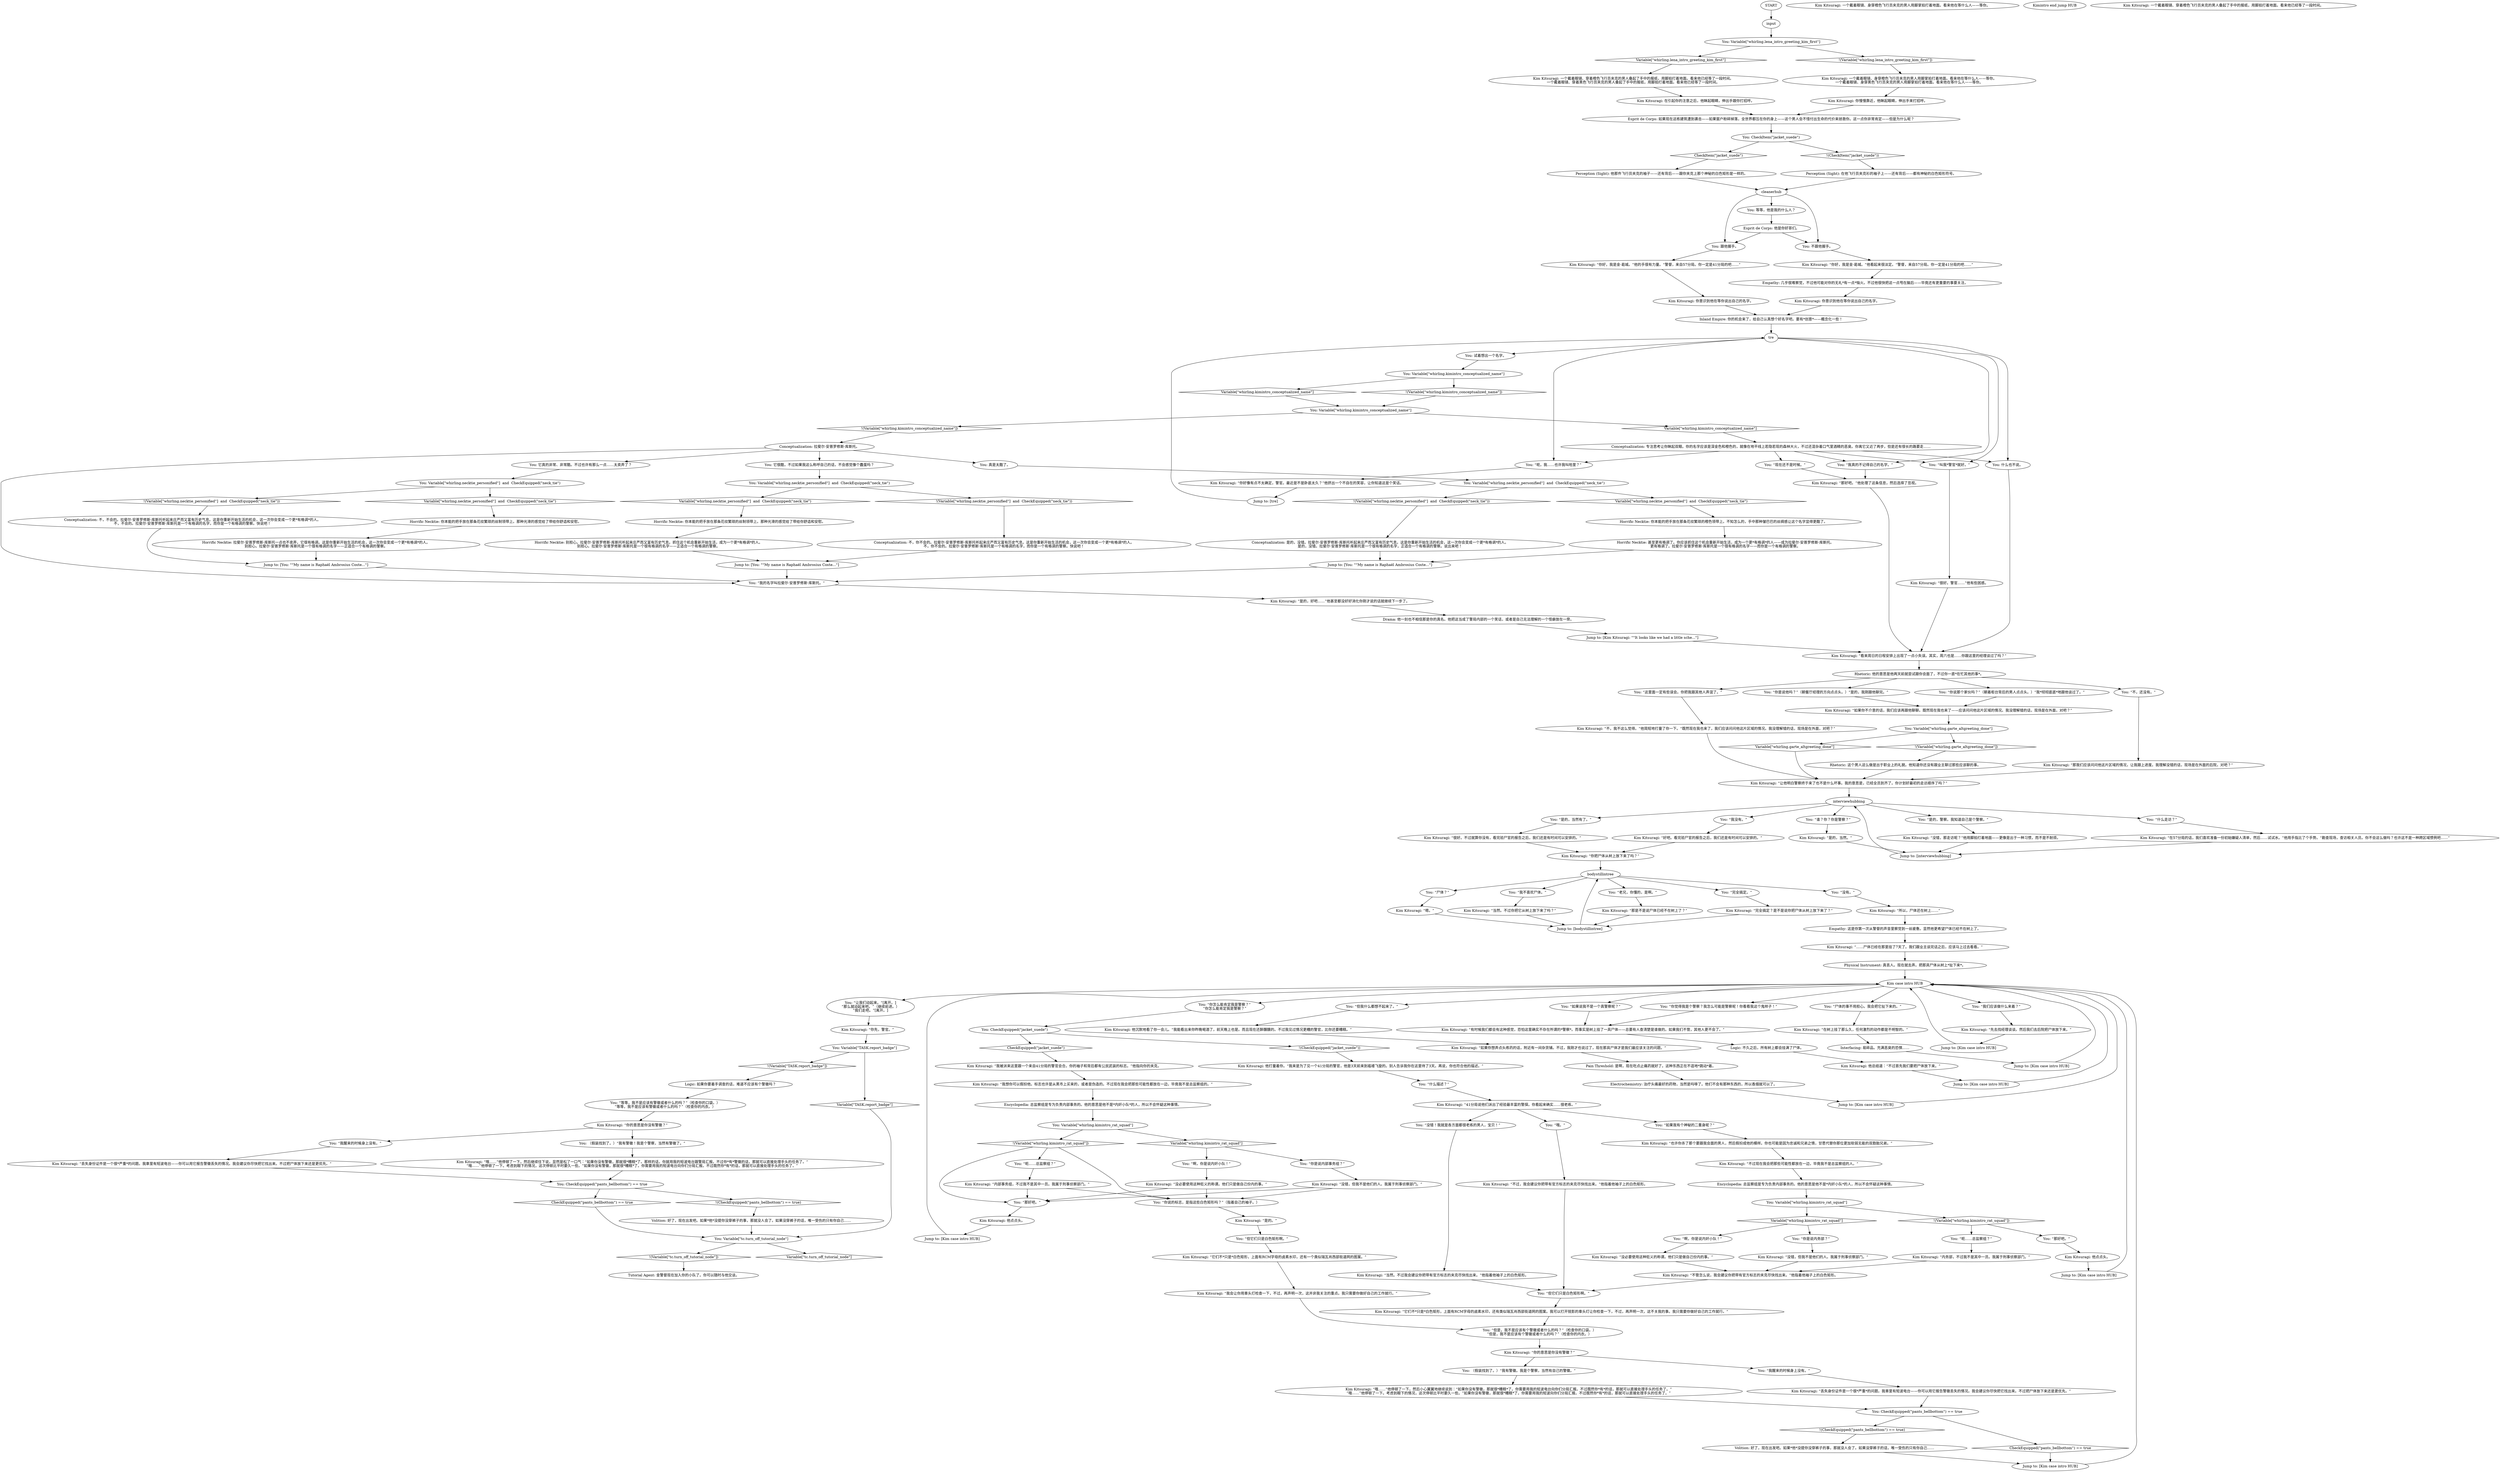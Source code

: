 # WHIRLING / KIM INTRO
# Downstairs ltn Kim Kitsuragi - precinct 57th's finest - is waiting to solve THE HANGED MAN with you as an inter-district co-op. It would appear Precinct 41 sent you to investigate the lynching of a "Whitewater mercenary" in "Martinaise". And that you are indeed a police officer. Kim briefs you on the case and your relationship begins - likely on the wrong foot, but not necessarily.
# ==================================================
digraph G {
	  0 [label="START"];
	  1 [label="input"];
	  2 [label="You: “我醒来的时候身上没有。”"];
	  3 [label="You: 试着想出一个名字。"];
	  4 [label="You: Variable[\"whirling.kimintro_conceptualized_name\"]"];
	  5 [label="Variable[\"whirling.kimintro_conceptualized_name\"]", shape=diamond];
	  6 [label="!(Variable[\"whirling.kimintro_conceptualized_name\"])", shape=diamond];
	  7 [label="Horrific Necktie: 甚至更有格调了。你应该抓住这个机会重新开始生活，成为一个更*有格调*的人——成为拉斐尔·安普罗修斯·库斯托。\n更有格调了。拉斐尔·安普罗修斯·库斯托是一个很有格调的名字——而你是一个有格调的警察。"];
	  8 [label="You: “老兄，你懂的，是啊。”"];
	  9 [label="You: “完全搞定。”"];
	  10 [label="Logic: 不久之后，所有树上都会挂满了尸体。"];
	  11 [label="Kim Kitsuragi: “我想你可以假扮他。标志也许是从黑市上买来的，或者是伪造的。不过现在我会把那些可能性都放在一边，毕竟我不是总监察组的。”"];
	  12 [label="Kim Kitsuragi: “没必要使用这种贬义的称谓。他们只是做自己份内的事。”"];
	  13 [label="You: “呃……总监察组？”"];
	  14 [label="Kim Kitsuragi: 他点点头。"];
	  15 [label="Kim Kitsuragi: 他点点头。"];
	  16 [label="Kim Kitsuragi: 他打量着你。“我来是为了见一个41分局的警官，他是3天前来到褴褛飞旋的。别人告诉我你在这里待了3天。再说，你也符合他的描述。”"];
	  17 [label="You: “你是说内务部？”"];
	  18 [label="You: 它很酷，不过如果我这么称呼自己的话，不会感觉像个蠢蛋吗？"];
	  19 [label="You: Variable[\"whirling.necktie_personified\"]  and  CheckEquipped(\"neck_tie\")"];
	  20 [label="Variable[\"whirling.necktie_personified\"]  and  CheckEquipped(\"neck_tie\")", shape=diamond];
	  21 [label="!(Variable[\"whirling.necktie_personified\"]  and  CheckEquipped(\"neck_tie\"))", shape=diamond];
	  22 [label="Conceptualization: 不，你不会的。拉斐尔·安普罗修斯·库斯托听起来庄严而又富有历史气息。这是你重新开始生活的机会，这一次你会变成一个更*有格调*的人。\n不，你不会的。拉斐尔·安普罗修斯·库斯托是一个有格调的名字，而你是一个有格调的警察。快说吧！"];
	  23 [label="Kim Kitsuragi: “不管怎么说，我会建议你把带有官方标志的夹克尽快找出来。”他指着他袖子上的白色矩形。"];
	  24 [label="You: Variable[\"whirling.kimintro_conceptualized_name\"]"];
	  25 [label="Variable[\"whirling.kimintro_conceptualized_name\"]", shape=diamond];
	  26 [label="!(Variable[\"whirling.kimintro_conceptualized_name\"])", shape=diamond];
	  27 [label="Conceptualization: 拉斐尔·安普罗修斯·库斯托。"];
	  28 [label="You: 真是太酷了。"];
	  29 [label="Jump to: [You: \"\"My name is Raphaël Ambrosius Coste...\"]"];
	  30 [label="Jump to: [bodystillintree]"];
	  31 [label="Kim Kitsuragi: “……尸体已经在那里挂了7天了。我们跟业主谈完话之后，应该马上过去看看。”"];
	  32 [label="Kim case intro HUB"];
	  33 [label="You: “你说的标志，是指这些白色矩形吗？”（指着自己的袖子。）"];
	  34 [label="You: “那好吧。”"];
	  35 [label="Kim Kitsuragi: “哦……”他停顿了一下，然后小心翼翼地继续说到：“如果你没有警徽，那就很*糟糕*了。你需要用我的短波电台向你们分局汇报。不过既然你*有*的话，那就可以直接处理手头的任务了。”\n“哦……”他停顿了一下。考虑到眼下的情况，这次停顿比平时要久一些。“如果你没有警徽，那就很*糟糕*了。你需要用我的短波向你们分局汇报。不过既然你*有*的话，那就可以直接处理手头的任务了。”"];
	  36 [label="You: CheckEquipped(\"pants_bellbottom\") == true"];
	  37 [label="CheckEquipped(\"pants_bellbottom\") == true", shape=diamond];
	  38 [label="!(CheckEquipped(\"pants_bellbottom\") == true)", shape=diamond];
	  39 [label="Jump to: [Kim case intro HUB]"];
	  40 [label="You: “啊，你是说内奸小队！”"];
	  41 [label="Kim Kitsuragi: 一个戴着眼镜、身穿橙色飞行员夹克的男人用脚掌拍打着地面。看来他在等什么人——等你。"];
	  42 [label="Kim Kitsuragi: “你好，我是金·曷城。”他的手很有力量。“警督，来自57分局。你一定是41分局的吧……”"];
	  43 [label="You: “尸体的事不用担心。我会把它扯下来的。”"];
	  44 [label="Pain Threshold: 是啊，现在吃点止痛药就好了。这种东西正在不适地*跳动*着。"];
	  45 [label="You: 跟他握手。"];
	  46 [label="You: Variable[\"whirling.necktie_personified\"]  and  CheckEquipped(\"neck_tie\")"];
	  47 [label="Variable[\"whirling.necktie_personified\"]  and  CheckEquipped(\"neck_tie\")", shape=diamond];
	  48 [label="!(Variable[\"whirling.necktie_personified\"]  and  CheckEquipped(\"neck_tie\"))", shape=diamond];
	  49 [label="Rhetoric: 他的意思是他两天前就尝试跟你会面了，不过你一直*在忙其他的事*。"];
	  50 [label="bodystillintree"];
	  51 [label="You: “我们应该做什么来着？”"];
	  52 [label="Jump to: [Kim case intro HUB]"];
	  53 [label="You: “让我们动起来。”[离开。]\n“那么就动起来吧。”（继续前进。）\n“我们走吧。”[离开。]"];
	  54 [label="You: Variable[\"whirling.kimintro_rat_squad\"]"];
	  55 [label="Variable[\"whirling.kimintro_rat_squad\"]", shape=diamond];
	  56 [label="!(Variable[\"whirling.kimintro_rat_squad\"])", shape=diamond];
	  57 [label="You: CheckItem(\"jacket_suede\")"];
	  58 [label="CheckItem(\"jacket_suede\")", shape=diamond];
	  59 [label="!(CheckItem(\"jacket_suede\"))", shape=diamond];
	  60 [label="You: Variable[\"TASK.report_badge\"]"];
	  61 [label="Variable[\"TASK.report_badge\"]", shape=diamond];
	  62 [label="!(Variable[\"TASK.report_badge\"])", shape=diamond];
	  63 [label="You: “这里面一定有些误会。你把我跟其他人弄混了。”"];
	  64 [label="Kim Kitsuragi: “好吧。看完验尸官的报告之后，我们还是有时间可以安排的。”"];
	  65 [label="Kim Kitsuragi: “有时候我们都会有这种感觉，恐怕这里确实不存在所谓的*警察*。而事实是树上挂了一具尸体——总要有人查清楚是谁做的。如果我们不管，其他人更不会了。”"];
	  66 [label="You: “啊，你是说内奸小队！”"];
	  67 [label="Kim Kitsuragi: “是的。”"];
	  68 [label="Jump to: [Kim case intro HUB]"];
	  69 [label="Kim Kitsuragi: “你把尸体从树上放下来了吗？”"];
	  70 [label="You: Variable[\"tc.turn_off_tutorial_node\"]"];
	  71 [label="Variable[\"tc.turn_off_tutorial_node\"]", shape=diamond];
	  72 [label="!(Variable[\"tc.turn_off_tutorial_node\"])", shape=diamond];
	  73 [label="Kim Kitsuragi: 你意识到他在等你说出自己的名字。"];
	  74 [label="Perception (Sight): 他那件飞行员夹克的袖子——还有背后——跟你夹克上那个神秘的白色矩形是一样的。"];
	  75 [label="You: “是的，当然有了。”"];
	  76 [label="You: “你是说内部事务组？”"];
	  77 [label="Kim Kitsuragi: “没错，但我不是他们的人。我属于刑事侦察部门。”"];
	  78 [label="You: CheckEquipped(\"jacket_suede\")"];
	  79 [label="CheckEquipped(\"jacket_suede\")", shape=diamond];
	  80 [label="!(CheckEquipped(\"jacket_suede\"))", shape=diamond];
	  81 [label="You: Variable[\"whirling.kimintro_rat_squad\"]"];
	  82 [label="Variable[\"whirling.kimintro_rat_squad\"]", shape=diamond];
	  83 [label="!(Variable[\"whirling.kimintro_rat_squad\"])", shape=diamond];
	  84 [label="Kim Kitsuragi: “没错，但我不是他们的人。我属于刑事侦察部门。”"];
	  85 [label="You: （假装找到了。）“我有警徽！我是个警察，当然有警徽了。”"];
	  86 [label="Kim Kitsuragi: “在树上挂了那么久，任何激烈的动作都是不明智的。”"];
	  87 [label="You: 不跟他握手。"];
	  88 [label="Horrific Necktie: 拉斐尔·安普罗修斯·库斯托一点也不卖弄，它很有格调。这是你重新开始生活的机会，这一次你会变成一个更*有格调*的人。\n别担心。拉斐尔·安普罗修斯·库斯托是一个很有格调的名字——正适合一个有格调的警察。"];
	  89 [label="Kim Kitsuragi: “是的，好吧……”他甚至都没好好消化你刚才说的话就继续下一步了。"];
	  90 [label="You: “你是说他吗？”（朝餐厅经理的方向点点头。）“是的，我刚跟他聊完。”"];
	  91 [label="You: “尸体？”"];
	  92 [label="Kim Kitsuragi: “所以，尸体还在树上……”"];
	  93 [label="Volition: 好了，现在出发吧。如果*他*没提你没穿裤子的事，那就没人会了。如果没穿裤子的话，唯一受伤的只有你自己……"];
	  94 [label="Volition: 好了，现在出发吧。如果*他*没提你没穿裤子的事，那就没人会了。如果没穿裤子的话，唯一受伤的只有你自己……"];
	  95 [label="Interfacing: 易碎品。充满恶臭的恐惧……"];
	  96 [label="Jump to: [You: \"\"My name is Raphaël Ambrosius Coste...\"]"];
	  97 [label="Kim Kitsuragi: “嗯。”"];
	  98 [label="You: “我不喜欢尸体。”"];
	  99 [label="Kim Kitsuragi: “内部事务组，不过我不是其中一员。我属于刑事侦察部门。”"];
	  100 [label="You: CheckEquipped(\"pants_bellbottom\") == true"];
	  101 [label="CheckEquipped(\"pants_bellbottom\") == true", shape=diamond];
	  102 [label="!(CheckEquipped(\"pants_bellbottom\") == true)", shape=diamond];
	  103 [label="You: “没错！我就是各方面都很老练的男人，宝贝！”"];
	  104 [label="You: “如果我有个神秘的二重身呢？”"];
	  105 [label="Kim Kitsuragi: “也许你杀了那个要跟我会面的男人，然后假扮成他的模样。你也可能是因为忠诚和兄弟之情，甘愿代替你那位更加软弱无能的双胞胎兄弟。”"];
	  106 [label="Drama: 他一刻也不相信那是你的真名。他把这当成了警局内部的一个笑话，或者是自己无法理解的一个怪癖放在一旁。"];
	  107 [label="Kim Kitsuragi: “不，我不这么觉得。”他简短地打量了你一下。“既然现在我也来了，我们应该问问他这片区域的情况。我没理解错的话，现场是在外面，对吧？”"];
	  108 [label="Kim Kitsuragi: “让他明白警察终于来了也不是什么坏事。我的意思是，已经全员到齐了。你计划好最初的走访顺序了吗？”"];
	  109 [label="You: “我没有。”"];
	  110 [label="Kim Kitsuragi: 他沉默地看了你一会儿。“我能看出来你昨晚喝酒了，前天晚上也是。而且现在还醉醺醺的。不过我见过情况更糟的警官，比你还要糟糕。”"];
	  111 [label="Kim Kitsuragi: “当然。不过你把它从树上放下来了吗？”"];
	  112 [label="Jump to: [tre]"];
	  113 [label="Kim Kitsuragi: “它们不*只是*白色矩形，上面有RCM字母的卤素水印，还有类似瑞瓦肖西部街道网的图案。我可以打开锐影的車头灯让你检查一下，不过，再声明一次，这不关我的事。我只需要你做好自己的工作就行。”"];
	  114 [label="tre"];
	  115 [label="You: “我的名字叫拉斐尔·安普罗修斯·库斯托。”"];
	  116 [label="Horrific Necktie: 你本能的把手放在那条花纹繁琐的丝制领带上。那种光滑的感觉给了带给你舒适和安慰。"];
	  117 [label="Conceptualization: 不，不会的。拉斐尔·安普罗修斯·库斯托听起来庄严而又富有历史气息。这是你重新开始生活的机会，这一次你会变成一个更*有格调*的人。\n不，不会的。拉斐尔·安普罗修斯·库斯托是一个有格调的名字，而你是一个有格调的警察。快说吧！"];
	  118 [label="Kim Kitsuragi: “你好像有点不太确定，警官。最近是不是卧底太久？”他挤出一个不自在的笑容，让你知道这是个笑话。"];
	  119 [label="interviewhubbing"];
	  120 [label="You: “是的，警察。我知道自己是个警察。”"];
	  121 [label="You: “但我什么都想不起来了。”"];
	  122 [label="Kimintro end jump HUB"];
	  123 [label="Kim Kitsuragi: “不过，我会建议你把带有官方标志的夹克尽快找出来。”他指着他袖子上的白色矩形。"];
	  124 [label="Kim Kitsuragi: 一个戴着眼镜、身穿橙色飞行员夹克的男人用脚掌拍打着地面。看来他在等什么人——等你。\n一个戴着眼镜、身穿黑色飞行员夹克的男人用脚掌拍打着地面。看来他在等什么人——等你。"];
	  125 [label="You: “叫我*警官*就好。”"];
	  126 [label="You: 它真的非常、非常酷。不过也许有那么一点……太卖弄了？"];
	  127 [label="Horrific Necktie: 你本能的把手放在那条花纹繁琐的丝制领带上。那种光滑的感觉给了带给你舒适和安慰。"];
	  128 [label="Kim Kitsuragi: “那好吧。”他处理了这条信息，然后选择了忽视。"];
	  129 [label="Kim Kitsuragi: “我被派来这里跟一个来自41分局的警官会合。你的袖子和背后都有公民武装的标志。”他指向你的夹克。"];
	  130 [label="Kim Kitsuragi: 一个戴着眼镜、穿着橙色飞行员夹克的男人叠起了手中的报纸，用脚拍打着地面。看来他已经等了一段时间。"];
	  131 [label="You: “呃……总监察组？”"];
	  132 [label="You: “等等，我不是应该有警徽或者什么的吗？”（检查你的口袋。）\n“等等，我不是应该有警徽或者什么的吗？”（检查你的内衣。）"];
	  133 [label="Jump to: [You: \"\"My name is Raphaël Ambrosius Coste...\"]"];
	  134 [label="Kim Kitsuragi: “很好。警官……”他有些困惑。"];
	  135 [label="Kim Kitsuragi: 你意识到他在等你说出自己的名字。"];
	  136 [label="Kim Kitsuragi: “看来周日的日程安排上出现了一点小失误。其实，周六也是……你跟这里的经理谈过了吗？”"];
	  137 [label="Kim Kitsuragi: “很好。不过就算你没有，看完验尸官的报告之后，我们还是有时间可以安排的。”"];
	  138 [label="You: “但是，我不是应该有个警徽或者什么的吗？”（检查你的口袋。）\n“但是，我不是应该有个警徽或者什么的吗？”（检查你的内衣。）"];
	  139 [label="Encyclopedia: 总监察组是专为负责内部事务的。他的意思是他不是*内奸小队*的人，所以不会怀疑这种事情。"];
	  140 [label="Kim Kitsuragi: “没必要使用这种贬义的称谓。他们只是做自己份内的事。”"];
	  141 [label="You: “我真的不记得自己的名字。”"];
	  142 [label="Kim Kitsuragi: 你慢慢靠近，他眯起眼睛，伸出手来打招呼。"];
	  143 [label="Jump to: [Kim Kitsuragi: \"\"It looks like we had a little sche...\"]"];
	  144 [label="Kim Kitsuragi: “那我们应该问问他这片区域的情况，让我跟上进度。我理解没错的话，现场是在外面的后院，对吧？”"];
	  145 [label="Kim Kitsuragi: “是的，当然。”"];
	  146 [label="Kim Kitsuragi: “你的意思是你没有警徽？”"];
	  147 [label="Jump to: [Kim case intro HUB]"];
	  148 [label="Jump to: [Kim case intro HUB]"];
	  149 [label="You: （假装找到了。）“我有警徽。我是个警察，当然有自己的警徽。”"];
	  150 [label="You: “什么描述？”"];
	  151 [label="Kim Kitsuragi: “内务部，不过我不是其中一员。我属于刑事侦察部门。”"];
	  152 [label="Kim Kitsuragi: 一个戴着眼镜、穿着橙色飞行员夹克的男人叠起了手中的报纸，用脚拍打着地面。看来他已经等了一段时间。\n一个戴着眼镜、穿着黑色飞行员夹克的男人叠起了手中的报纸，用脚拍打着地面。看来他已经等了一段时间。"];
	  153 [label="Electrochemistry: 治疗头痛最好的药物，当然是吗啡了。他们不会有那种东西的，所以香烟就可以了。"];
	  154 [label="You: 等等，他是我的什么人？"];
	  155 [label="You: “什么走访？”"];
	  156 [label="Kim Kitsuragi: “在57分局的话，我们喜欢准备一份初始嫌疑人清单，然后……试试水。”他用手指比了个手势。“勘查现场，查访相关人员。你不会这么做吗？也许这不是一种跨区域惯例吧……”"];
	  157 [label="Kim Kitsuragi: “如果你想弄点头疼药的话，附近有一间杂货铺。不过，我刚才也说过了，现在那具尸体才是我们最应该关注的问题。”"];
	  158 [label="Kim Kitsuragi: “它们不*只是*白色矩形，上面有RCM字母的卤素水印，还有一个类似瑞瓦肖西部街道网的图案。”"];
	  159 [label="Kim Kitsuragi: “你先，警官。”"];
	  160 [label="You: “你觉得我是个警察？我怎么可能是警察呢！你看看我这个鬼样子！”"];
	  161 [label="Kim Kitsuragi: 在引起你的注意之后，他眯起眼睛，伸出手跟你打招呼。"];
	  162 [label="Esprit de Corps: 如果现在这栋建筑遭到袭击——如果窗户粉碎掉落，全世界都压在你的身上——这个男人会不惜付出生命的代价来拯救你。这一点你非常肯定——但是为什么呢？"];
	  163 [label="Conceptualization: 专注思考让你眯起双眼。你的名字应该是深金色和橙色的，就像在地平线上若隐若现的森林大火，不过还混杂着口气里酒精的恶臭。你离它又近了两步，但是还有很长的路要走……"];
	  164 [label="Conceptualization: 是的，没错。拉斐尔·安普罗修斯·库斯托听起来庄严而又富有历史气息。这是你重新开始生活的机会，这一次你会变成一个更*有格调*的人。\n是的，没错。拉斐尔·安普罗修斯·库斯托是一个很有格调的名字，正适合一个有格调的警察。说出来吧！"];
	  165 [label="Kim Kitsuragi: “你好，我是金·曷城。”他看起来很淡定。“警督，来自57分局。你一定是41分局的吧……”"];
	  166 [label="You: Variable[\"whirling.garte_altgreeting_done\"]"];
	  167 [label="Variable[\"whirling.garte_altgreeting_done\"]", shape=diamond];
	  168 [label="!(Variable[\"whirling.garte_altgreeting_done\"])", shape=diamond];
	  169 [label="Kim Kitsuragi: “没错，那走访呢？”他用脚拍打着地面——更像是出于一种习惯，而不是不耐烦。"];
	  170 [label="You: “但它们只是白色矩形啊。”"];
	  171 [label="Empathy: 几乎很难察觉，不过他可能对你的无礼*有一点*恼火。不过他很快把这一点甩在脑后——毕竟还有更重要的事要关注。"];
	  172 [label="cleanerhub"];
	  173 [label="You: “但它们只是白色矩形啊。”"];
	  174 [label="You: “呃，我……也许我叫哈里？”"];
	  175 [label="Tutorial Agent: 金警督现在加入你的小队了。你可以随时与他交谈。"];
	  176 [label="Physical Instrument: 真丢人。现在就去弄。把那具尸体从树上*扯下来*。"];
	  177 [label="Horrific Necktie: 你本能的把手放在那条花纹繁琐的橙色领带上。不知怎么的，手中那种皱巴巴的丝绸感让这个名字显得更酷了。"];
	  178 [label="Horrific Necktie: 别担心。拉斐尔·安普罗修斯·库斯托听起来庄严而又富有历史气息。抓住这个机会重新开始生活，成为一个更*有格调*的人。\n别担心。拉斐尔·安普罗修斯·库斯托是一个很有格调的名字——正适合一个有格调的警察。"];
	  179 [label="You: “谁？你？你是警察？”"];
	  180 [label="Kim Kitsuragi: “那是不是说尸体已经不在树上了？”"];
	  181 [label="Empathy: 这是你第一次从警督的声音里察觉到一丝疲惫。显然他更希望尸体已经不在树上了。"];
	  182 [label="Kim Kitsuragi: “完全搞定？是不是说你把尸体从树上放下来了？”"];
	  183 [label="Jump to: [Kim case intro HUB]"];
	  185 [label="Kim Kitsuragi: “当然。不过我会建议你把带有官方标志的夹克尽快找出来。”他指着他袖子上的白色矩形。"];
	  186 [label="Kim Kitsuragi: “丢失身份证件是一个很*严重*的问题。我車里有短波电台——你可以用它报告警徽丢失的情况。我会建议你尽快把它找出来。不过把尸体放下来还是更优先。”"];
	  187 [label="Kim Kitsuragi: “哦……”他停顿了一下，然后继续往下说，显然是松了一口气：“如果你没有警徽，那就很*糟糕*了。那样的话，你就用我的短波电台跟警局汇报。不过你*有*警徽的话，那就可以直接处理手头的任务了。”\n“哦……”他停顿了一下。考虑到眼下的情况，这次停顿比平时要久一些。“如果你没有警徽，那就很*糟糕*了。你需要用我的短波电台向你们分局汇报。不过既然你*有*的话，那就可以直接处理手头的任务了。”"];
	  188 [label="You: “不，还没有。”"];
	  189 [label="You: “没有。”"];
	  190 [label="Jump to: [interviewhubbing]"];
	  191 [label="You: “我醒来的时候身上没有。”"];
	  192 [label="Kim Kitsuragi: “丢失身份证件是一个很*严重*的问题。我車里有短波电台——你可以用它报告警徽丢失的情况。我会建议你尽快把它找出来。不过把尸体放下来还是更优先。”"];
	  193 [label="Kim Kitsuragi: “我会让你用車头灯检查一下，不过，再声明一次，这并非我关注的重点。我只需要你做好自己的工作就行。”"];
	  194 [label="You: “现在还不是时候。”"];
	  195 [label="Kim Kitsuragi: “不过现在我会把那些可能性都放在一边，毕竟我不是总监察组的人。”"];
	  196 [label="You: “你说那个家伙吗？”（朝着柜台背后的男人点点头。）“我*彻彻底底*地跟他谈过了。”"];
	  197 [label="Rhetoric: 这个男人这么做是出于职业上的礼貌。他知道你还没有跟业主聊过那些应该聊的事。"];
	  198 [label="You: “如果说我不是一个真警察呢？”"];
	  199 [label="You: “你怎么能肯定我是警察？”\n“你怎么能肯定我是警察？”"];
	  200 [label="You: 什么也不说。"];
	  201 [label="Perception (Sight): 在他飞行员夹克衫的袖子上——还有背后——都有神秘的白色矩形符号。"];
	  202 [label="Kim Kitsuragi: 他总结道：“不过首先我们要把尸体放下来。”"];
	  203 [label="You: “哦。”"];
	  204 [label="Logic: 如果你要着手调查的话，难道不应该有个警徽吗？"];
	  205 [label="Kim Kitsuragi: “如果你不介意的话，我们应该再跟他聊聊。既然现在我也来了——应该问问他这片区域的情况。我没理解错的话，现场是在外面，对吧？”"];
	  206 [label="Encyclopedia: 总监察组是专为负责内部事务的。他的意思是他不是*内奸小队*的人，所以不会怀疑这种事情。"];
	  207 [label="Kim Kitsuragi: “你的意思是你没有警徽？”"];
	  208 [label="Jump to: [Kim case intro HUB]"];
	  209 [label="Esprit de Corps: 他是你好哥们。"];
	  210 [label="You: Variable[\"whirling.necktie_personified\"]  and  CheckEquipped(\"neck_tie\")"];
	  211 [label="Variable[\"whirling.necktie_personified\"]  and  CheckEquipped(\"neck_tie\")", shape=diamond];
	  212 [label="!(Variable[\"whirling.necktie_personified\"]  and  CheckEquipped(\"neck_tie\"))", shape=diamond];
	  213 [label="Kim Kitsuragi: “先去找经理谈谈。然后我们去后院把尸体放下来。”"];
	  214 [label="You: Variable[\"whirling.lena_intro_greeting_kim_first\"]"];
	  215 [label="Variable[\"whirling.lena_intro_greeting_kim_first\"]", shape=diamond];
	  216 [label="!(Variable[\"whirling.lena_intro_greeting_kim_first\"])", shape=diamond];
	  217 [label="Inland Empire: 你的机会来了，给自己认真想个好名字吧。要有*创意*——概念化一些！"];
	  218 [label="You: “那好吧。”"];
	  219 [label="Kim Kitsuragi: “41分局说他们派出了经验最丰富的警探。你看起来确实……很老练。”"];
	  0 -> 1
	  1 -> 214
	  2 -> 186
	  3 -> 4
	  4 -> 5
	  4 -> 6
	  5 -> 24
	  6 -> 24
	  7 -> 133
	  8 -> 180
	  9 -> 182
	  10 -> 202
	  11 -> 206
	  12 -> 33
	  12 -> 34
	  13 -> 99
	  14 -> 147
	  15 -> 39
	  16 -> 150
	  17 -> 84
	  18 -> 46
	  19 -> 20
	  19 -> 21
	  20 -> 177
	  21 -> 164
	  22 -> 29
	  23 -> 173
	  24 -> 25
	  24 -> 26
	  25 -> 163
	  26 -> 27
	  27 -> 18
	  27 -> 115
	  27 -> 28
	  27 -> 126
	  28 -> 19
	  29 -> 115
	  30 -> 50
	  31 -> 176
	  32 -> 160
	  32 -> 198
	  32 -> 199
	  32 -> 43
	  32 -> 51
	  32 -> 53
	  32 -> 121
	  33 -> 67
	  34 -> 14
	  35 -> 36
	  36 -> 37
	  36 -> 38
	  37 -> 68
	  38 -> 93
	  39 -> 32
	  40 -> 140
	  42 -> 73
	  43 -> 86
	  44 -> 153
	  45 -> 42
	  46 -> 48
	  46 -> 47
	  47 -> 127
	  48 -> 22
	  49 -> 90
	  49 -> 188
	  49 -> 196
	  49 -> 63
	  50 -> 98
	  50 -> 8
	  50 -> 9
	  50 -> 91
	  50 -> 189
	  51 -> 213
	  52 -> 32
	  53 -> 159
	  54 -> 56
	  54 -> 55
	  55 -> 66
	  55 -> 76
	  56 -> 33
	  56 -> 34
	  56 -> 13
	  57 -> 58
	  57 -> 59
	  58 -> 74
	  59 -> 201
	  60 -> 61
	  60 -> 62
	  61 -> 70
	  62 -> 204
	  63 -> 107
	  64 -> 69
	  65 -> 10
	  66 -> 12
	  67 -> 170
	  68 -> 32
	  69 -> 50
	  70 -> 72
	  70 -> 71
	  72 -> 175
	  73 -> 217
	  74 -> 172
	  75 -> 137
	  76 -> 77
	  77 -> 33
	  77 -> 34
	  78 -> 80
	  78 -> 79
	  79 -> 129
	  80 -> 16
	  81 -> 82
	  81 -> 83
	  82 -> 40
	  82 -> 17
	  83 -> 218
	  83 -> 131
	  84 -> 23
	  85 -> 187
	  86 -> 95
	  87 -> 165
	  88 -> 96
	  89 -> 106
	  90 -> 205
	  91 -> 97
	  92 -> 181
	  93 -> 68
	  94 -> 70
	  95 -> 208
	  96 -> 115
	  97 -> 30
	  98 -> 111
	  99 -> 33
	  99 -> 34
	  100 -> 101
	  100 -> 102
	  101 -> 70
	  102 -> 94
	  103 -> 185
	  104 -> 105
	  105 -> 195
	  106 -> 143
	  107 -> 108
	  108 -> 119
	  109 -> 64
	  110 -> 157
	  111 -> 30
	  112 -> 114
	  113 -> 138
	  114 -> 3
	  114 -> 200
	  114 -> 141
	  114 -> 174
	  114 -> 125
	  115 -> 89
	  116 -> 88
	  117 -> 96
	  118 -> 112
	  119 -> 75
	  119 -> 109
	  119 -> 179
	  119 -> 120
	  119 -> 155
	  120 -> 169
	  121 -> 110
	  123 -> 173
	  124 -> 142
	  125 -> 134
	  126 -> 210
	  127 -> 178
	  128 -> 136
	  129 -> 11
	  131 -> 151
	  132 -> 207
	  133 -> 115
	  134 -> 136
	  135 -> 217
	  136 -> 49
	  137 -> 69
	  138 -> 146
	  139 -> 81
	  140 -> 23
	  141 -> 128
	  142 -> 162
	  143 -> 136
	  144 -> 108
	  145 -> 190
	  146 -> 149
	  146 -> 191
	  147 -> 32
	  148 -> 32
	  149 -> 35
	  150 -> 219
	  151 -> 23
	  152 -> 161
	  153 -> 183
	  154 -> 209
	  155 -> 156
	  156 -> 190
	  157 -> 44
	  158 -> 193
	  159 -> 60
	  160 -> 65
	  161 -> 162
	  162 -> 57
	  163 -> 194
	  163 -> 200
	  163 -> 141
	  163 -> 174
	  163 -> 125
	  164 -> 133
	  165 -> 171
	  166 -> 168
	  166 -> 167
	  167 -> 108
	  168 -> 197
	  169 -> 190
	  170 -> 158
	  171 -> 135
	  172 -> 154
	  172 -> 45
	  172 -> 87
	  173 -> 113
	  174 -> 118
	  176 -> 32
	  177 -> 7
	  178 -> 29
	  179 -> 145
	  180 -> 30
	  181 -> 31
	  182 -> 30
	  183 -> 32
	  185 -> 173
	  186 -> 100
	  187 -> 100
	  188 -> 144
	  189 -> 92
	  190 -> 119
	  191 -> 192
	  192 -> 36
	  193 -> 138
	  194 -> 128
	  195 -> 139
	  196 -> 205
	  197 -> 108
	  198 -> 65
	  199 -> 78
	  200 -> 136
	  201 -> 172
	  202 -> 52
	  203 -> 123
	  204 -> 132
	  205 -> 166
	  206 -> 54
	  207 -> 2
	  207 -> 85
	  208 -> 32
	  209 -> 45
	  209 -> 87
	  210 -> 211
	  210 -> 212
	  211 -> 116
	  212 -> 117
	  213 -> 148
	  214 -> 216
	  214 -> 215
	  215 -> 152
	  216 -> 124
	  217 -> 114
	  218 -> 15
	  219 -> 104
	  219 -> 203
	  219 -> 103
}

